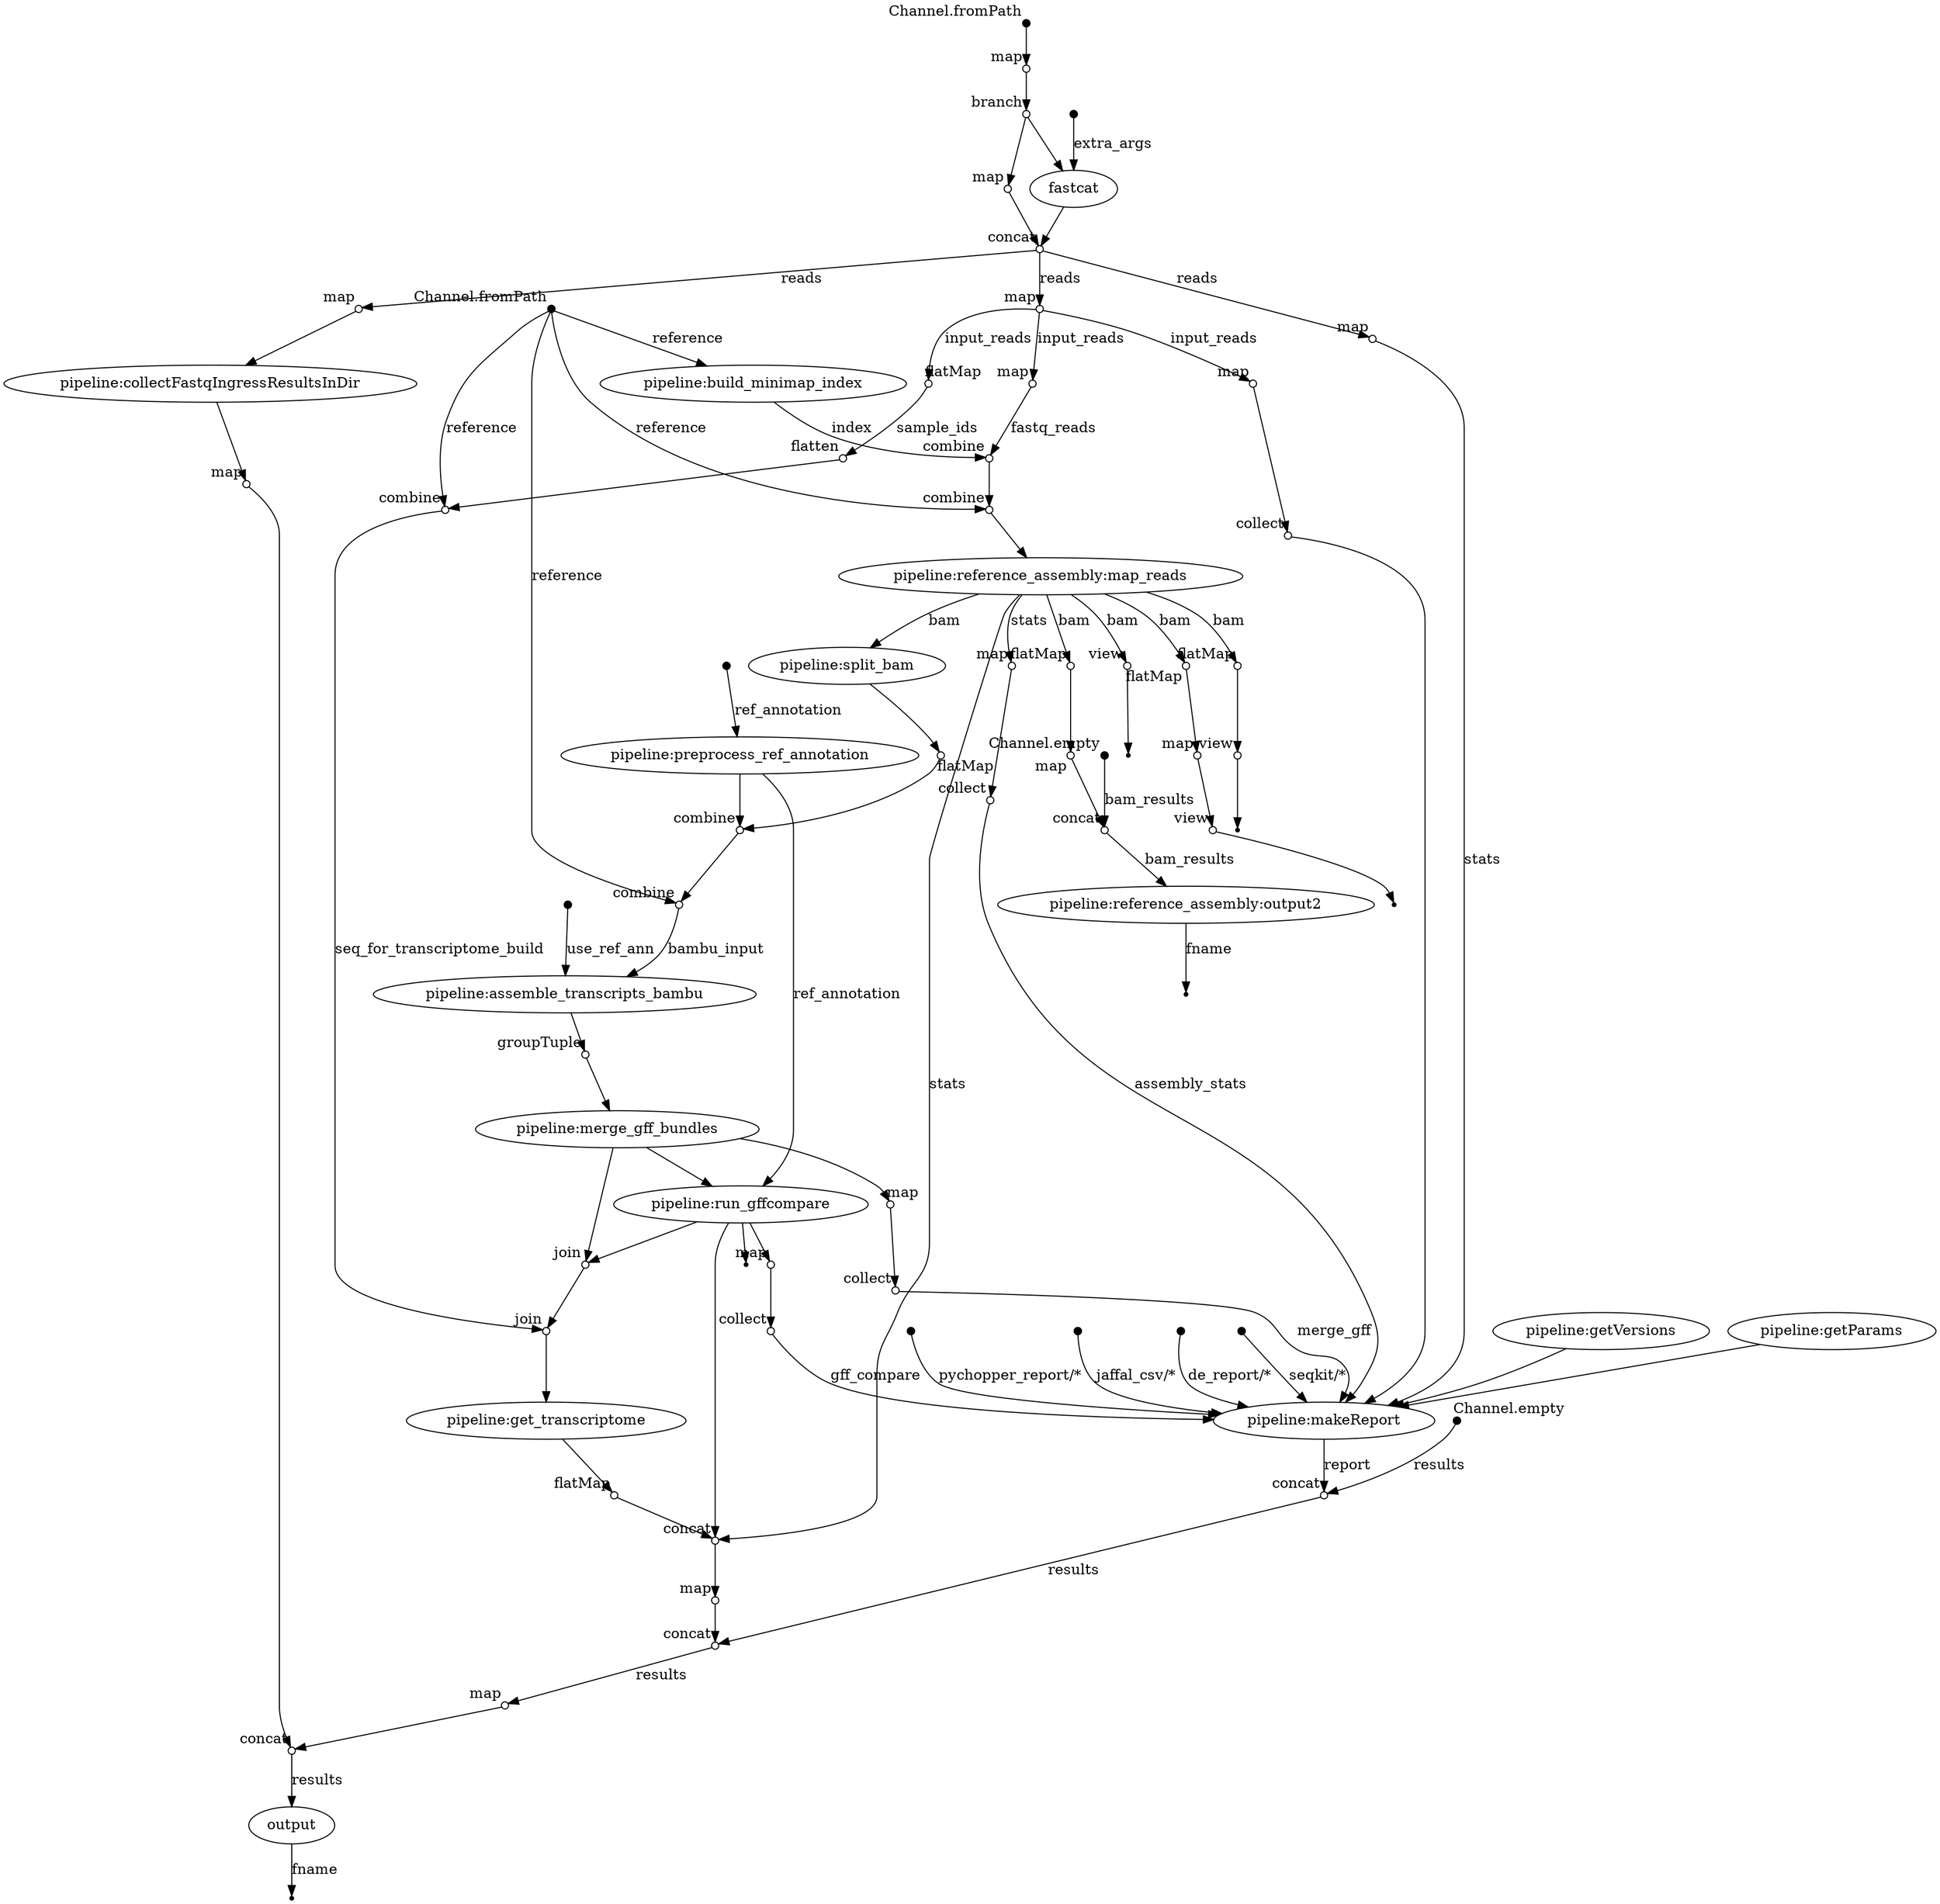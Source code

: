 digraph "flowchart" {
p0 [shape=point,label="",fixedsize=true,width=0.1,xlabel="Channel.fromPath"];
p1 [shape=circle,label="",fixedsize=true,width=0.1,xlabel="map"];
p0 -> p1;

p1 [shape=circle,label="",fixedsize=true,width=0.1,xlabel="map"];
p2 [shape=circle,label="",fixedsize=true,width=0.1,xlabel="branch"];
p1 -> p2;

p2 [shape=circle,label="",fixedsize=true,width=0.1,xlabel="branch"];
p4 [label="fastcat"];
p2 -> p4;

p2 [shape=circle,label="",fixedsize=true,width=0.1,xlabel="branch"];
p5 [shape=circle,label="",fixedsize=true,width=0.1,xlabel="map"];
p2 -> p5;

p3 [shape=point,label="",fixedsize=true,width=0.1];
p4 [label="fastcat"];
p3 -> p4 [label="extra_args"];

p4 [label="fastcat"];
p6 [shape=circle,label="",fixedsize=true,width=0.1,xlabel="concat"];
p4 -> p6;

p5 [shape=circle,label="",fixedsize=true,width=0.1,xlabel="map"];
p6 [shape=circle,label="",fixedsize=true,width=0.1,xlabel="concat"];
p5 -> p6;

p6 [shape=circle,label="",fixedsize=true,width=0.1,xlabel="concat"];
p10 [shape=circle,label="",fixedsize=true,width=0.1,xlabel="map"];
p6 -> p10 [label="reads"];

p7 [shape=point,label="",fixedsize=true,width=0.1,xlabel="Channel.fromPath"];
p18 [label="pipeline:build_minimap_index"];
p7 -> p18 [label="reference"];

p8 [shape=point,label="",fixedsize=true,width=0.1];
p9 [label="pipeline:preprocess_ref_annotation"];
p8 -> p9 [label="ref_annotation"];

p9 [label="pipeline:preprocess_ref_annotation"];
p41 [shape=circle,label="",fixedsize=true,width=0.1,xlabel="combine"];
p9 -> p41;

p10 [shape=circle,label="",fixedsize=true,width=0.1,xlabel="map"];
p11 [label="pipeline:collectFastqIngressResultsInDir"];
p10 -> p11;

p11 [label="pipeline:collectFastqIngressResultsInDir"];
p71 [shape=circle,label="",fixedsize=true,width=0.1,xlabel="map"];
p11 -> p71;

p12 [label="pipeline:getVersions"];
p65 [label="pipeline:makeReport"];
p12 -> p65;

p13 [label="pipeline:getParams"];
p65 [label="pipeline:makeReport"];
p13 -> p65;

p6 [shape=circle,label="",fixedsize=true,width=0.1,xlabel="concat"];
p14 [shape=circle,label="",fixedsize=true,width=0.1,xlabel="map"];
p6 -> p14 [label="reads"];

p14 [shape=circle,label="",fixedsize=true,width=0.1,xlabel="map"];
p15 [shape=circle,label="",fixedsize=true,width=0.1,xlabel="flatMap"];
p14 -> p15 [label="input_reads"];

p15 [shape=circle,label="",fixedsize=true,width=0.1,xlabel="flatMap"];
p49 [shape=circle,label="",fixedsize=true,width=0.1,xlabel="flatten"];
p15 -> p49 [label="sample_ids"];

p6 [shape=circle,label="",fixedsize=true,width=0.1,xlabel="concat"];
p16 [shape=circle,label="",fixedsize=true,width=0.1,xlabel="map"];
p6 -> p16 [label="reads"];

p16 [shape=circle,label="",fixedsize=true,width=0.1,xlabel="map"];
p65 [label="pipeline:makeReport"];
p16 -> p65 [label="stats"];

p14 [shape=circle,label="",fixedsize=true,width=0.1,xlabel="map"];
p17 [shape=circle,label="",fixedsize=true,width=0.1,xlabel="map"];
p14 -> p17 [label="input_reads"];

p17 [shape=circle,label="",fixedsize=true,width=0.1,xlabel="map"];
p20 [shape=circle,label="",fixedsize=true,width=0.1,xlabel="combine"];
p17 -> p20 [label="fastq_reads"];

p18 [label="pipeline:build_minimap_index"];
p20 [shape=circle,label="",fixedsize=true,width=0.1,xlabel="combine"];
p18 -> p20 [label="index"];

p19 [shape=point,label="",fixedsize=true,width=0.1,xlabel="Channel.empty"];
p34 [shape=circle,label="",fixedsize=true,width=0.1,xlabel="concat"];
p19 -> p34 [label="bam_results"];

p20 [shape=circle,label="",fixedsize=true,width=0.1,xlabel="combine"];
p21 [shape=circle,label="",fixedsize=true,width=0.1,xlabel="combine"];
p20 -> p21;

p7 [shape=point,label="",fixedsize=true,width=0.1,xlabel="Channel.fromPath"];
p21 [shape=circle,label="",fixedsize=true,width=0.1,xlabel="combine"];
p7 -> p21 [label="reference"];

p21 [shape=circle,label="",fixedsize=true,width=0.1,xlabel="combine"];
p22 [label="pipeline:reference_assembly:map_reads"];
p21 -> p22;

p22 [label="pipeline:reference_assembly:map_reads"];
p23 [shape=circle,label="",fixedsize=true,width=0.1,xlabel="view"];
p22 -> p23 [label="bam"];

p22 [label="pipeline:reference_assembly:map_reads"];
p37 [shape=circle,label="",fixedsize=true,width=0.1,xlabel="map"];
p22 -> p37 [label="stats"];

p23 [shape=circle,label="",fixedsize=true,width=0.1,xlabel="view"];
p24 [shape=point];
p23 -> p24;

p22 [label="pipeline:reference_assembly:map_reads"];
p25 [shape=circle,label="",fixedsize=true,width=0.1,xlabel="flatMap"];
p22 -> p25 [label="bam"];

p25 [shape=circle,label="",fixedsize=true,width=0.1,xlabel="flatMap"];
p26 [shape=circle,label="",fixedsize=true,width=0.1,xlabel="view"];
p25 -> p26;

p26 [shape=circle,label="",fixedsize=true,width=0.1,xlabel="view"];
p27 [shape=point];
p26 -> p27;

p22 [label="pipeline:reference_assembly:map_reads"];
p28 [shape=circle,label="",fixedsize=true,width=0.1,xlabel="flatMap"];
p22 -> p28 [label="bam"];

p28 [shape=circle,label="",fixedsize=true,width=0.1,xlabel="flatMap"];
p29 [shape=circle,label="",fixedsize=true,width=0.1,xlabel="map"];
p28 -> p29;

p29 [shape=circle,label="",fixedsize=true,width=0.1,xlabel="map"];
p30 [shape=circle,label="",fixedsize=true,width=0.1,xlabel="view"];
p29 -> p30;

p30 [shape=circle,label="",fixedsize=true,width=0.1,xlabel="view"];
p31 [shape=point];
p30 -> p31;

p22 [label="pipeline:reference_assembly:map_reads"];
p32 [shape=circle,label="",fixedsize=true,width=0.1,xlabel="flatMap"];
p22 -> p32 [label="bam"];

p32 [shape=circle,label="",fixedsize=true,width=0.1,xlabel="flatMap"];
p33 [shape=circle,label="",fixedsize=true,width=0.1,xlabel="map"];
p32 -> p33;

p33 [shape=circle,label="",fixedsize=true,width=0.1,xlabel="map"];
p34 [shape=circle,label="",fixedsize=true,width=0.1,xlabel="concat"];
p33 -> p34;

p34 [shape=circle,label="",fixedsize=true,width=0.1,xlabel="concat"];
p35 [label="pipeline:reference_assembly:output2"];
p34 -> p35 [label="bam_results"];

p35 [label="pipeline:reference_assembly:output2"];
p36 [shape=point];
p35 -> p36 [label="fname"];

p37 [shape=circle,label="",fixedsize=true,width=0.1,xlabel="map"];
p38 [shape=circle,label="",fixedsize=true,width=0.1,xlabel="collect"];
p37 -> p38;

p38 [shape=circle,label="",fixedsize=true,width=0.1,xlabel="collect"];
p65 [label="pipeline:makeReport"];
p38 -> p65 [label="assembly_stats"];

p22 [label="pipeline:reference_assembly:map_reads"];
p39 [label="pipeline:split_bam"];
p22 -> p39 [label="bam"];

p39 [label="pipeline:split_bam"];
p40 [shape=circle,label="",fixedsize=true,width=0.1,xlabel="flatMap"];
p39 -> p40;

p40 [shape=circle,label="",fixedsize=true,width=0.1,xlabel="flatMap"];
p41 [shape=circle,label="",fixedsize=true,width=0.1,xlabel="combine"];
p40 -> p41;

p41 [shape=circle,label="",fixedsize=true,width=0.1,xlabel="combine"];
p42 [shape=circle,label="",fixedsize=true,width=0.1,xlabel="combine"];
p41 -> p42;

p7 [shape=point,label="",fixedsize=true,width=0.1,xlabel="Channel.fromPath"];
p42 [shape=circle,label="",fixedsize=true,width=0.1,xlabel="combine"];
p7 -> p42 [label="reference"];

p42 [shape=circle,label="",fixedsize=true,width=0.1,xlabel="combine"];
p44 [label="pipeline:assemble_transcripts_bambu"];
p42 -> p44 [label="bambu_input"];

p43 [shape=point,label="",fixedsize=true,width=0.1];
p44 [label="pipeline:assemble_transcripts_bambu"];
p43 -> p44 [label="use_ref_ann"];

p44 [label="pipeline:assemble_transcripts_bambu"];
p45 [shape=circle,label="",fixedsize=true,width=0.1,xlabel="groupTuple"];
p44 -> p45;

p45 [shape=circle,label="",fixedsize=true,width=0.1,xlabel="groupTuple"];
p46 [label="pipeline:merge_gff_bundles"];
p45 -> p46;

p46 [label="pipeline:merge_gff_bundles"];
p47 [label="pipeline:run_gffcompare"];
p46 -> p47;

p9 [label="pipeline:preprocess_ref_annotation"];
p47 [label="pipeline:run_gffcompare"];
p9 -> p47 [label="ref_annotation"];

p47 [label="pipeline:run_gffcompare"];
p51 [shape=circle,label="",fixedsize=true,width=0.1,xlabel="join"];
p47 -> p51;

p47 [label="pipeline:run_gffcompare"];
p48 [shape=point];
p47 -> p48;

p49 [shape=circle,label="",fixedsize=true,width=0.1,xlabel="flatten"];
p50 [shape=circle,label="",fixedsize=true,width=0.1,xlabel="combine"];
p49 -> p50;

p7 [shape=point,label="",fixedsize=true,width=0.1,xlabel="Channel.fromPath"];
p50 [shape=circle,label="",fixedsize=true,width=0.1,xlabel="combine"];
p7 -> p50 [label="reference"];

p50 [shape=circle,label="",fixedsize=true,width=0.1,xlabel="combine"];
p52 [shape=circle,label="",fixedsize=true,width=0.1,xlabel="join"];
p50 -> p52 [label="seq_for_transcriptome_build"];

p46 [label="pipeline:merge_gff_bundles"];
p51 [shape=circle,label="",fixedsize=true,width=0.1,xlabel="join"];
p46 -> p51;

p51 [shape=circle,label="",fixedsize=true,width=0.1,xlabel="join"];
p52 [shape=circle,label="",fixedsize=true,width=0.1,xlabel="join"];
p51 -> p52;

p52 [shape=circle,label="",fixedsize=true,width=0.1,xlabel="join"];
p53 [label="pipeline:get_transcriptome"];
p52 -> p53;

p53 [label="pipeline:get_transcriptome"];
p67 [shape=circle,label="",fixedsize=true,width=0.1,xlabel="flatMap"];
p53 -> p67;

p47 [label="pipeline:run_gffcompare"];
p54 [shape=circle,label="",fixedsize=true,width=0.1,xlabel="map"];
p47 -> p54;

p54 [shape=circle,label="",fixedsize=true,width=0.1,xlabel="map"];
p55 [shape=circle,label="",fixedsize=true,width=0.1,xlabel="collect"];
p54 -> p55;

p55 [shape=circle,label="",fixedsize=true,width=0.1,xlabel="collect"];
p65 [label="pipeline:makeReport"];
p55 -> p65 [label="gff_compare"];

p46 [label="pipeline:merge_gff_bundles"];
p56 [shape=circle,label="",fixedsize=true,width=0.1,xlabel="map"];
p46 -> p56;

p56 [shape=circle,label="",fixedsize=true,width=0.1,xlabel="map"];
p57 [shape=circle,label="",fixedsize=true,width=0.1,xlabel="collect"];
p56 -> p57;

p57 [shape=circle,label="",fixedsize=true,width=0.1,xlabel="collect"];
p65 [label="pipeline:makeReport"];
p57 -> p65 [label="merge_gff"];

p58 [shape=point,label="",fixedsize=true,width=0.1,xlabel="Channel.empty"];
p66 [shape=circle,label="",fixedsize=true,width=0.1,xlabel="concat"];
p58 -> p66 [label="results"];

p14 [shape=circle,label="",fixedsize=true,width=0.1,xlabel="map"];
p59 [shape=circle,label="",fixedsize=true,width=0.1,xlabel="map"];
p14 -> p59 [label="input_reads"];

p59 [shape=circle,label="",fixedsize=true,width=0.1,xlabel="map"];
p60 [shape=circle,label="",fixedsize=true,width=0.1,xlabel="collect"];
p59 -> p60;

p60 [shape=circle,label="",fixedsize=true,width=0.1,xlabel="collect"];
p65 [label="pipeline:makeReport"];
p60 -> p65;

p61 [shape=point,label="",fixedsize=true,width=0.1];
p65 [label="pipeline:makeReport"];
p61 -> p65 [label="pychopper_report/*"];

p62 [shape=point,label="",fixedsize=true,width=0.1];
p65 [label="pipeline:makeReport"];
p62 -> p65 [label="jaffal_csv/*"];

p63 [shape=point,label="",fixedsize=true,width=0.1];
p65 [label="pipeline:makeReport"];
p63 -> p65 [label="de_report/*"];

p64 [shape=point,label="",fixedsize=true,width=0.1];
p65 [label="pipeline:makeReport"];
p64 -> p65 [label="seqkit/*"];

p65 [label="pipeline:makeReport"];
p66 [shape=circle,label="",fixedsize=true,width=0.1,xlabel="concat"];
p65 -> p66 [label="report"];

p66 [shape=circle,label="",fixedsize=true,width=0.1,xlabel="concat"];
p70 [shape=circle,label="",fixedsize=true,width=0.1,xlabel="concat"];
p66 -> p70 [label="results"];

p67 [shape=circle,label="",fixedsize=true,width=0.1,xlabel="flatMap"];
p68 [shape=circle,label="",fixedsize=true,width=0.1,xlabel="concat"];
p67 -> p68;

p47 [label="pipeline:run_gffcompare"];
p68 [shape=circle,label="",fixedsize=true,width=0.1,xlabel="concat"];
p47 -> p68;

p22 [label="pipeline:reference_assembly:map_reads"];
p68 [shape=circle,label="",fixedsize=true,width=0.1,xlabel="concat"];
p22 -> p68 [label="stats"];

p68 [shape=circle,label="",fixedsize=true,width=0.1,xlabel="concat"];
p69 [shape=circle,label="",fixedsize=true,width=0.1,xlabel="map"];
p68 -> p69;

p69 [shape=circle,label="",fixedsize=true,width=0.1,xlabel="map"];
p70 [shape=circle,label="",fixedsize=true,width=0.1,xlabel="concat"];
p69 -> p70;

p70 [shape=circle,label="",fixedsize=true,width=0.1,xlabel="concat"];
p72 [shape=circle,label="",fixedsize=true,width=0.1,xlabel="map"];
p70 -> p72 [label="results"];

p71 [shape=circle,label="",fixedsize=true,width=0.1,xlabel="map"];
p73 [shape=circle,label="",fixedsize=true,width=0.1,xlabel="concat"];
p71 -> p73;

p72 [shape=circle,label="",fixedsize=true,width=0.1,xlabel="map"];
p73 [shape=circle,label="",fixedsize=true,width=0.1,xlabel="concat"];
p72 -> p73;

p73 [shape=circle,label="",fixedsize=true,width=0.1,xlabel="concat"];
p74 [label="output"];
p73 -> p74 [label="results"];

p74 [label="output"];
p75 [shape=point];
p74 -> p75 [label="fname"];

}
